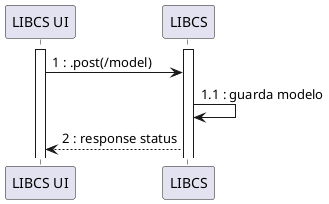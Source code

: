 @startuml
participant "LIBCS UI" as UI
participant "LIBCS" as API

activate UI
activate API
UI -> API : 1 : .post(/model)
API -> API : 1.1 : guarda modelo
API --> UI : 2 : response status

@enduml